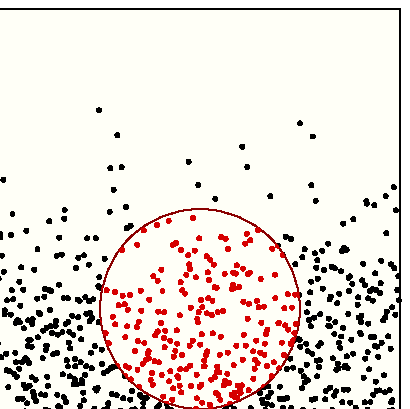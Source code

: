 \documentclass[border=0mm]{standalone}
\usepackage{luamplib}
\begin{document}
\mplibtextextlabel{enable}
\begin{mplibcode}
beginfig(1);
    numeric u; u = 72;
    for x = -2u step 1/8 until 2u:
        drawdot (x, normaldeviate * 1/2u) withpen pencircle scaled 2;
    endfor
    path c;
    c = fullcircle scaled u shifted (u, 1/2u);
    picture P; P = currentpicture; clip P to c; 
    draw c withcolor .54 red;
    draw P withcolor .84 red;

    picture B; B = currentpicture;
    path S; 
    S = unitsquare shifted (-1/2, -1/2) scaled 4u;
    fill S withcolor (1,1,31/32); draw S; clip B to S; draw B;

endfig;
\end{mplibcode}
\end{document}


